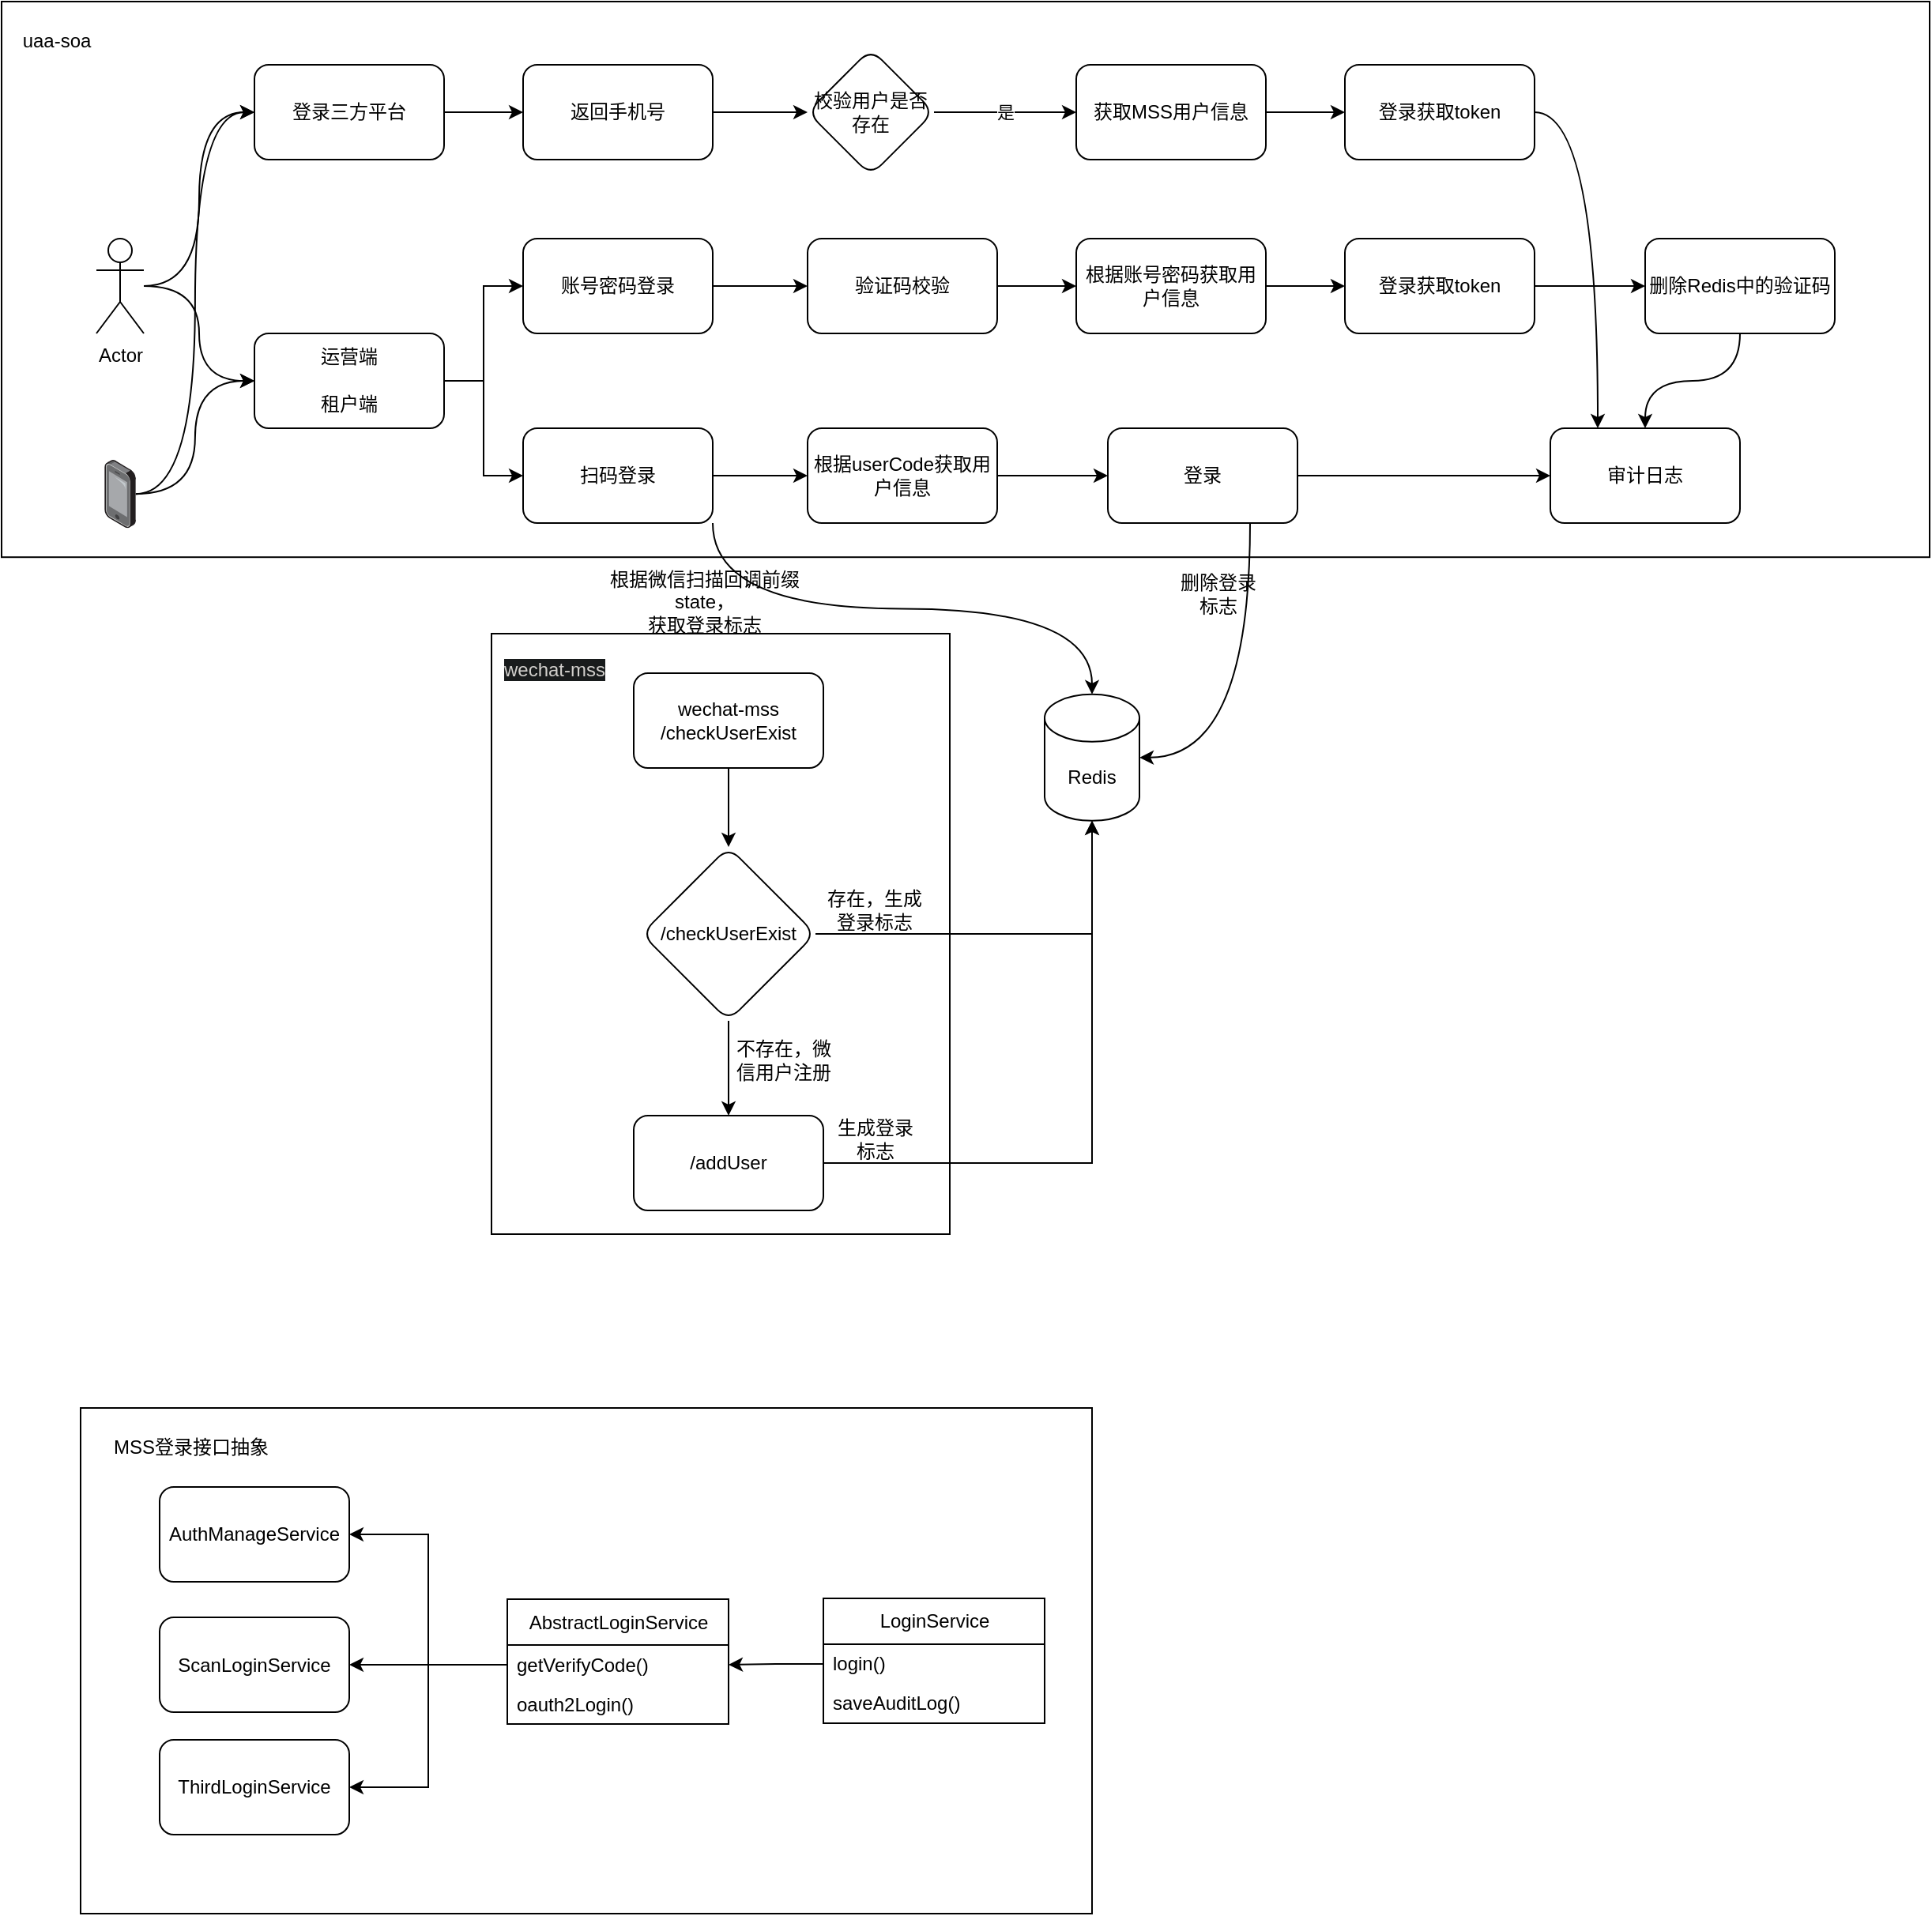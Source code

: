 <mxfile version="20.5.1" type="github">
  <diagram id="CSHMHOhT1F40CPSZBinU" name="第 1 页">
    <mxGraphModel dx="1108" dy="1619" grid="1" gridSize="10" guides="1" tooltips="1" connect="1" arrows="1" fold="1" page="1" pageScale="1" pageWidth="827" pageHeight="1169" math="0" shadow="0">
      <root>
        <mxCell id="0" />
        <mxCell id="1" parent="0" />
        <mxCell id="W6JuPS5p_Wff2jWadVtR-45" value="" style="rounded=0;whiteSpace=wrap;html=1;" parent="1" vertex="1">
          <mxGeometry x="20" y="-90" width="1220" height="351.6" as="geometry" />
        </mxCell>
        <mxCell id="W6JuPS5p_Wff2jWadVtR-15" value="" style="rounded=0;whiteSpace=wrap;html=1;" parent="1" vertex="1">
          <mxGeometry x="330" y="310" width="290" height="380" as="geometry" />
        </mxCell>
        <mxCell id="dLf7UNA71OGZmiSOI_5H-50" value="" style="rounded=0;whiteSpace=wrap;html=1;" parent="1" vertex="1">
          <mxGeometry x="70" y="800" width="640" height="320" as="geometry" />
        </mxCell>
        <mxCell id="b52GCULrHhmh10Wu_USz-11" style="edgeStyle=orthogonalEdgeStyle;rounded=0;orthogonalLoop=1;jettySize=auto;html=1;entryX=0;entryY=0.5;entryDx=0;entryDy=0;curved=1;" parent="1" source="dLf7UNA71OGZmiSOI_5H-2" target="b52GCULrHhmh10Wu_USz-8" edge="1">
          <mxGeometry relative="1" as="geometry" />
        </mxCell>
        <mxCell id="937aJtxzMhDiE7O-TSph-20" style="edgeStyle=orthogonalEdgeStyle;curved=1;rounded=0;orthogonalLoop=1;jettySize=auto;html=1;entryX=0;entryY=0.5;entryDx=0;entryDy=0;" edge="1" parent="1" source="dLf7UNA71OGZmiSOI_5H-2" target="937aJtxzMhDiE7O-TSph-2">
          <mxGeometry relative="1" as="geometry" />
        </mxCell>
        <mxCell id="dLf7UNA71OGZmiSOI_5H-2" value="Actor" style="shape=umlActor;verticalLabelPosition=bottom;verticalAlign=top;html=1;outlineConnect=0;" parent="1" vertex="1">
          <mxGeometry x="80" y="60" width="30" height="60" as="geometry" />
        </mxCell>
        <mxCell id="b52GCULrHhmh10Wu_USz-12" style="edgeStyle=orthogonalEdgeStyle;rounded=0;orthogonalLoop=1;jettySize=auto;html=1;entryX=0;entryY=0.5;entryDx=0;entryDy=0;curved=1;" parent="1" source="dLf7UNA71OGZmiSOI_5H-4" target="b52GCULrHhmh10Wu_USz-8" edge="1">
          <mxGeometry relative="1" as="geometry">
            <mxPoint x="170" y="150" as="targetPoint" />
          </mxGeometry>
        </mxCell>
        <mxCell id="937aJtxzMhDiE7O-TSph-5" style="edgeStyle=orthogonalEdgeStyle;curved=1;rounded=0;orthogonalLoop=1;jettySize=auto;html=1;entryX=0;entryY=0.5;entryDx=0;entryDy=0;" edge="1" parent="1" source="dLf7UNA71OGZmiSOI_5H-4" target="937aJtxzMhDiE7O-TSph-2">
          <mxGeometry relative="1" as="geometry" />
        </mxCell>
        <mxCell id="dLf7UNA71OGZmiSOI_5H-4" value="" style="points=[];aspect=fixed;html=1;align=center;shadow=0;dashed=0;image;image=img/lib/allied_telesis/computer_and_terminals/Smartphone.svg;" parent="1" vertex="1">
          <mxGeometry x="85.1" y="200" width="19.8" height="43.2" as="geometry" />
        </mxCell>
        <mxCell id="dLf7UNA71OGZmiSOI_5H-10" value="AuthManageService" style="rounded=1;whiteSpace=wrap;html=1;" parent="1" vertex="1">
          <mxGeometry x="120" y="850" width="120" height="60" as="geometry" />
        </mxCell>
        <mxCell id="dLf7UNA71OGZmiSOI_5H-12" value="ScanLoginService" style="rounded=1;whiteSpace=wrap;html=1;" parent="1" vertex="1">
          <mxGeometry x="120" y="932.5" width="120" height="60" as="geometry" />
        </mxCell>
        <mxCell id="dLf7UNA71OGZmiSOI_5H-13" value="ThirdLoginService" style="rounded=1;whiteSpace=wrap;html=1;" parent="1" vertex="1">
          <mxGeometry x="120" y="1010" width="120" height="60" as="geometry" />
        </mxCell>
        <mxCell id="dLf7UNA71OGZmiSOI_5H-42" value="&lt;span style=&quot;font-weight: 400;&quot;&gt;AbstractLoginService&lt;/span&gt;" style="swimlane;fontStyle=1;align=center;verticalAlign=middle;childLayout=stackLayout;horizontal=1;startSize=29;horizontalStack=0;resizeParent=1;resizeParentMax=0;resizeLast=0;collapsible=0;marginBottom=0;html=1;" parent="1" vertex="1">
          <mxGeometry x="340" y="921" width="140" height="79" as="geometry" />
        </mxCell>
        <mxCell id="dLf7UNA71OGZmiSOI_5H-45" value="getVerifyCode()" style="text;html=1;strokeColor=none;fillColor=none;align=left;verticalAlign=middle;spacingLeft=4;spacingRight=4;overflow=hidden;rotatable=0;points=[[0,0.5],[1,0.5]];portConstraint=eastwest;" parent="dLf7UNA71OGZmiSOI_5H-42" vertex="1">
          <mxGeometry y="29" width="140" height="25" as="geometry" />
        </mxCell>
        <mxCell id="dLf7UNA71OGZmiSOI_5H-44" value="oauth2Login()" style="text;html=1;strokeColor=none;fillColor=none;align=left;verticalAlign=middle;spacingLeft=4;spacingRight=4;overflow=hidden;rotatable=0;points=[[0,0.5],[1,0.5]];portConstraint=eastwest;" parent="dLf7UNA71OGZmiSOI_5H-42" vertex="1">
          <mxGeometry y="54" width="140" height="25" as="geometry" />
        </mxCell>
        <mxCell id="dLf7UNA71OGZmiSOI_5H-46" style="edgeStyle=orthogonalEdgeStyle;rounded=0;orthogonalLoop=1;jettySize=auto;html=1;entryX=1;entryY=0.5;entryDx=0;entryDy=0;" parent="1" source="dLf7UNA71OGZmiSOI_5H-45" target="dLf7UNA71OGZmiSOI_5H-10" edge="1">
          <mxGeometry relative="1" as="geometry" />
        </mxCell>
        <mxCell id="dLf7UNA71OGZmiSOI_5H-47" style="edgeStyle=orthogonalEdgeStyle;rounded=0;orthogonalLoop=1;jettySize=auto;html=1;entryX=1;entryY=0.5;entryDx=0;entryDy=0;" parent="1" source="dLf7UNA71OGZmiSOI_5H-45" target="dLf7UNA71OGZmiSOI_5H-12" edge="1">
          <mxGeometry relative="1" as="geometry" />
        </mxCell>
        <mxCell id="dLf7UNA71OGZmiSOI_5H-48" style="edgeStyle=orthogonalEdgeStyle;rounded=0;orthogonalLoop=1;jettySize=auto;html=1;entryX=1;entryY=0.5;entryDx=0;entryDy=0;" parent="1" source="dLf7UNA71OGZmiSOI_5H-45" target="dLf7UNA71OGZmiSOI_5H-13" edge="1">
          <mxGeometry relative="1" as="geometry" />
        </mxCell>
        <mxCell id="dLf7UNA71OGZmiSOI_5H-51" value="MSS登录接口抽象" style="text;html=1;strokeColor=none;fillColor=none;align=center;verticalAlign=middle;whiteSpace=wrap;rounded=0;" parent="1" vertex="1">
          <mxGeometry x="80" y="810" width="120" height="30" as="geometry" />
        </mxCell>
        <mxCell id="dLf7UNA71OGZmiSOI_5H-57" value="&lt;span style=&quot;font-weight: 400;&quot;&gt;LoginService&lt;/span&gt;" style="swimlane;fontStyle=1;align=center;verticalAlign=middle;childLayout=stackLayout;horizontal=1;startSize=29;horizontalStack=0;resizeParent=1;resizeParentMax=0;resizeLast=0;collapsible=0;marginBottom=0;html=1;" parent="1" vertex="1">
          <mxGeometry x="540" y="920.5" width="140" height="79" as="geometry" />
        </mxCell>
        <mxCell id="dLf7UNA71OGZmiSOI_5H-58" value="login()" style="text;html=1;strokeColor=none;fillColor=none;align=left;verticalAlign=middle;spacingLeft=4;spacingRight=4;overflow=hidden;rotatable=0;points=[[0,0.5],[1,0.5]];portConstraint=eastwest;" parent="dLf7UNA71OGZmiSOI_5H-57" vertex="1">
          <mxGeometry y="29" width="140" height="25" as="geometry" />
        </mxCell>
        <mxCell id="dLf7UNA71OGZmiSOI_5H-59" value="saveAuditLog()" style="text;html=1;strokeColor=none;fillColor=none;align=left;verticalAlign=middle;spacingLeft=4;spacingRight=4;overflow=hidden;rotatable=0;points=[[0,0.5],[1,0.5]];portConstraint=eastwest;" parent="dLf7UNA71OGZmiSOI_5H-57" vertex="1">
          <mxGeometry y="54" width="140" height="25" as="geometry" />
        </mxCell>
        <mxCell id="dLf7UNA71OGZmiSOI_5H-60" value="" style="edgeStyle=orthogonalEdgeStyle;rounded=0;orthogonalLoop=1;jettySize=auto;html=1;entryX=1;entryY=0.5;entryDx=0;entryDy=0;" parent="1" source="dLf7UNA71OGZmiSOI_5H-58" target="dLf7UNA71OGZmiSOI_5H-45" edge="1">
          <mxGeometry relative="1" as="geometry" />
        </mxCell>
        <mxCell id="b52GCULrHhmh10Wu_USz-15" style="edgeStyle=orthogonalEdgeStyle;rounded=0;orthogonalLoop=1;jettySize=auto;html=1;entryX=0;entryY=0.5;entryDx=0;entryDy=0;" parent="1" source="b52GCULrHhmh10Wu_USz-8" target="b52GCULrHhmh10Wu_USz-13" edge="1">
          <mxGeometry relative="1" as="geometry" />
        </mxCell>
        <mxCell id="b52GCULrHhmh10Wu_USz-16" style="edgeStyle=orthogonalEdgeStyle;rounded=0;orthogonalLoop=1;jettySize=auto;html=1;" parent="1" source="b52GCULrHhmh10Wu_USz-8" target="b52GCULrHhmh10Wu_USz-14" edge="1">
          <mxGeometry relative="1" as="geometry" />
        </mxCell>
        <mxCell id="b52GCULrHhmh10Wu_USz-8" value="" style="rounded=1;whiteSpace=wrap;html=1;" parent="1" vertex="1">
          <mxGeometry x="180" y="120" width="120" height="60" as="geometry" />
        </mxCell>
        <mxCell id="b52GCULrHhmh10Wu_USz-9" value="运营端" style="text;html=1;strokeColor=none;fillColor=none;align=center;verticalAlign=middle;whiteSpace=wrap;rounded=0;" parent="1" vertex="1">
          <mxGeometry x="210" y="120" width="60" height="30" as="geometry" />
        </mxCell>
        <mxCell id="b52GCULrHhmh10Wu_USz-10" value="租户端" style="text;html=1;strokeColor=none;fillColor=none;align=center;verticalAlign=middle;whiteSpace=wrap;rounded=0;" parent="1" vertex="1">
          <mxGeometry x="210" y="150" width="60" height="30" as="geometry" />
        </mxCell>
        <mxCell id="W6JuPS5p_Wff2jWadVtR-38" value="" style="edgeStyle=orthogonalEdgeStyle;curved=1;rounded=0;orthogonalLoop=1;jettySize=auto;html=1;" parent="1" source="b52GCULrHhmh10Wu_USz-13" target="W6JuPS5p_Wff2jWadVtR-35" edge="1">
          <mxGeometry relative="1" as="geometry" />
        </mxCell>
        <mxCell id="b52GCULrHhmh10Wu_USz-13" value="账号密码登录" style="rounded=1;whiteSpace=wrap;html=1;" parent="1" vertex="1">
          <mxGeometry x="350" y="60" width="120" height="60" as="geometry" />
        </mxCell>
        <mxCell id="W6JuPS5p_Wff2jWadVtR-24" value="" style="edgeStyle=orthogonalEdgeStyle;rounded=0;orthogonalLoop=1;jettySize=auto;html=1;" parent="1" source="b52GCULrHhmh10Wu_USz-14" target="W6JuPS5p_Wff2jWadVtR-23" edge="1">
          <mxGeometry relative="1" as="geometry" />
        </mxCell>
        <mxCell id="937aJtxzMhDiE7O-TSph-1" style="edgeStyle=orthogonalEdgeStyle;rounded=0;orthogonalLoop=1;jettySize=auto;html=1;exitX=1;exitY=1;exitDx=0;exitDy=0;curved=1;" edge="1" parent="1" source="b52GCULrHhmh10Wu_USz-14" target="W6JuPS5p_Wff2jWadVtR-7">
          <mxGeometry relative="1" as="geometry" />
        </mxCell>
        <mxCell id="b52GCULrHhmh10Wu_USz-14" value="扫码登录" style="rounded=1;whiteSpace=wrap;html=1;" parent="1" vertex="1">
          <mxGeometry x="350" y="180" width="120" height="60" as="geometry" />
        </mxCell>
        <mxCell id="W6JuPS5p_Wff2jWadVtR-5" value="" style="edgeStyle=orthogonalEdgeStyle;rounded=0;orthogonalLoop=1;jettySize=auto;html=1;" parent="1" source="W6JuPS5p_Wff2jWadVtR-1" target="W6JuPS5p_Wff2jWadVtR-4" edge="1">
          <mxGeometry relative="1" as="geometry" />
        </mxCell>
        <mxCell id="W6JuPS5p_Wff2jWadVtR-1" value="wechat-mss&lt;br&gt;/checkUserExist" style="rounded=1;whiteSpace=wrap;html=1;" parent="1" vertex="1">
          <mxGeometry x="420" y="335" width="120" height="60" as="geometry" />
        </mxCell>
        <mxCell id="W6JuPS5p_Wff2jWadVtR-12" style="edgeStyle=orthogonalEdgeStyle;rounded=0;orthogonalLoop=1;jettySize=auto;html=1;entryX=0.5;entryY=1;entryDx=0;entryDy=0;entryPerimeter=0;" parent="1" source="W6JuPS5p_Wff2jWadVtR-2" target="W6JuPS5p_Wff2jWadVtR-7" edge="1">
          <mxGeometry relative="1" as="geometry" />
        </mxCell>
        <mxCell id="W6JuPS5p_Wff2jWadVtR-2" value="/addUser" style="rounded=1;whiteSpace=wrap;html=1;" parent="1" vertex="1">
          <mxGeometry x="420" y="615" width="120" height="60" as="geometry" />
        </mxCell>
        <mxCell id="W6JuPS5p_Wff2jWadVtR-8" style="edgeStyle=orthogonalEdgeStyle;rounded=0;orthogonalLoop=1;jettySize=auto;html=1;" parent="1" source="W6JuPS5p_Wff2jWadVtR-4" target="W6JuPS5p_Wff2jWadVtR-7" edge="1">
          <mxGeometry relative="1" as="geometry">
            <mxPoint x="580" y="500" as="targetPoint" />
          </mxGeometry>
        </mxCell>
        <mxCell id="W6JuPS5p_Wff2jWadVtR-10" value="" style="edgeStyle=orthogonalEdgeStyle;rounded=0;orthogonalLoop=1;jettySize=auto;html=1;" parent="1" source="W6JuPS5p_Wff2jWadVtR-4" target="W6JuPS5p_Wff2jWadVtR-2" edge="1">
          <mxGeometry relative="1" as="geometry" />
        </mxCell>
        <mxCell id="W6JuPS5p_Wff2jWadVtR-4" value="/checkUserExist" style="rhombus;whiteSpace=wrap;html=1;rounded=1;" parent="1" vertex="1">
          <mxGeometry x="425" y="445" width="110" height="110" as="geometry" />
        </mxCell>
        <mxCell id="W6JuPS5p_Wff2jWadVtR-7" value="Redis" style="shape=cylinder3;whiteSpace=wrap;html=1;boundedLbl=1;backgroundOutline=1;size=15;" parent="1" vertex="1">
          <mxGeometry x="680" y="348.4" width="60" height="80" as="geometry" />
        </mxCell>
        <mxCell id="W6JuPS5p_Wff2jWadVtR-9" value="存在，生成登录标志" style="text;html=1;strokeColor=none;fillColor=none;align=center;verticalAlign=middle;whiteSpace=wrap;rounded=0;" parent="1" vertex="1">
          <mxGeometry x="540" y="470" width="65" height="30" as="geometry" />
        </mxCell>
        <mxCell id="W6JuPS5p_Wff2jWadVtR-11" value="不存在，微信用户注册" style="text;html=1;strokeColor=none;fillColor=none;align=center;verticalAlign=middle;whiteSpace=wrap;rounded=0;" parent="1" vertex="1">
          <mxGeometry x="480" y="565" width="70" height="30" as="geometry" />
        </mxCell>
        <mxCell id="W6JuPS5p_Wff2jWadVtR-13" value="生成登录标志" style="text;html=1;strokeColor=none;fillColor=none;align=center;verticalAlign=middle;whiteSpace=wrap;rounded=0;" parent="1" vertex="1">
          <mxGeometry x="542.5" y="615" width="60" height="30" as="geometry" />
        </mxCell>
        <mxCell id="W6JuPS5p_Wff2jWadVtR-16" value="&lt;span data-darkreader-inline-bgcolor=&quot;&quot; data-darkreader-inline-color=&quot;&quot; style=&quot;color: rgb(209, 207, 204); font-family: Helvetica; font-size: 12px; font-style: normal; font-variant-ligatures: normal; font-variant-caps: normal; font-weight: 400; letter-spacing: normal; orphans: 2; text-align: center; text-indent: 0px; text-transform: none; widows: 2; word-spacing: 0px; -webkit-text-stroke-width: 0px; background-color: rgb(24, 27, 28); text-decoration-thickness: initial; text-decoration-style: initial; text-decoration-color: initial; float: none; display: inline !important; --darkreader-inline-color:#b5b1ab; --darkreader-inline-bgcolor:#121314;&quot;&gt;wechat-mss&lt;/span&gt;" style="text;html=1;strokeColor=none;fillColor=none;align=center;verticalAlign=middle;whiteSpace=wrap;rounded=0;" parent="1" vertex="1">
          <mxGeometry x="330" y="318.4" width="80" height="30" as="geometry" />
        </mxCell>
        <mxCell id="W6JuPS5p_Wff2jWadVtR-19" value="根据微信扫描回调前缀state，&lt;br&gt;获取登录标志" style="text;html=1;strokeColor=none;fillColor=none;align=center;verticalAlign=middle;whiteSpace=wrap;rounded=0;" parent="1" vertex="1">
          <mxGeometry x="395" y="261.6" width="140" height="56.8" as="geometry" />
        </mxCell>
        <mxCell id="W6JuPS5p_Wff2jWadVtR-26" value="" style="edgeStyle=orthogonalEdgeStyle;rounded=0;orthogonalLoop=1;jettySize=auto;html=1;" parent="1" source="W6JuPS5p_Wff2jWadVtR-23" target="W6JuPS5p_Wff2jWadVtR-25" edge="1">
          <mxGeometry relative="1" as="geometry" />
        </mxCell>
        <mxCell id="W6JuPS5p_Wff2jWadVtR-23" value="根据userCode获取用户信息" style="rounded=1;whiteSpace=wrap;html=1;" parent="1" vertex="1">
          <mxGeometry x="530" y="180" width="120" height="60" as="geometry" />
        </mxCell>
        <mxCell id="W6JuPS5p_Wff2jWadVtR-31" style="edgeStyle=orthogonalEdgeStyle;curved=1;rounded=0;orthogonalLoop=1;jettySize=auto;html=1;entryX=1;entryY=0.5;entryDx=0;entryDy=0;entryPerimeter=0;exitX=0.75;exitY=1;exitDx=0;exitDy=0;" parent="1" source="W6JuPS5p_Wff2jWadVtR-25" target="W6JuPS5p_Wff2jWadVtR-7" edge="1">
          <mxGeometry relative="1" as="geometry" />
        </mxCell>
        <mxCell id="W6JuPS5p_Wff2jWadVtR-34" value="" style="edgeStyle=orthogonalEdgeStyle;curved=1;rounded=0;orthogonalLoop=1;jettySize=auto;html=1;" parent="1" source="W6JuPS5p_Wff2jWadVtR-25" target="W6JuPS5p_Wff2jWadVtR-33" edge="1">
          <mxGeometry relative="1" as="geometry" />
        </mxCell>
        <mxCell id="W6JuPS5p_Wff2jWadVtR-25" value="登录" style="rounded=1;whiteSpace=wrap;html=1;" parent="1" vertex="1">
          <mxGeometry x="720" y="180" width="120" height="60" as="geometry" />
        </mxCell>
        <mxCell id="W6JuPS5p_Wff2jWadVtR-32" value="删除登录标志" style="text;html=1;strokeColor=none;fillColor=none;align=center;verticalAlign=middle;whiteSpace=wrap;rounded=0;" parent="1" vertex="1">
          <mxGeometry x="760" y="270" width="60" height="30" as="geometry" />
        </mxCell>
        <mxCell id="W6JuPS5p_Wff2jWadVtR-33" value="审计日志" style="rounded=1;whiteSpace=wrap;html=1;" parent="1" vertex="1">
          <mxGeometry x="1000" y="180" width="120" height="60" as="geometry" />
        </mxCell>
        <mxCell id="W6JuPS5p_Wff2jWadVtR-39" value="" style="edgeStyle=orthogonalEdgeStyle;curved=1;rounded=0;orthogonalLoop=1;jettySize=auto;html=1;" parent="1" source="W6JuPS5p_Wff2jWadVtR-35" target="W6JuPS5p_Wff2jWadVtR-36" edge="1">
          <mxGeometry relative="1" as="geometry" />
        </mxCell>
        <mxCell id="W6JuPS5p_Wff2jWadVtR-35" value="验证码校验" style="rounded=1;whiteSpace=wrap;html=1;" parent="1" vertex="1">
          <mxGeometry x="530" y="60" width="120" height="60" as="geometry" />
        </mxCell>
        <mxCell id="W6JuPS5p_Wff2jWadVtR-41" value="" style="edgeStyle=orthogonalEdgeStyle;curved=1;rounded=0;orthogonalLoop=1;jettySize=auto;html=1;" parent="1" source="W6JuPS5p_Wff2jWadVtR-36" target="W6JuPS5p_Wff2jWadVtR-40" edge="1">
          <mxGeometry relative="1" as="geometry" />
        </mxCell>
        <mxCell id="W6JuPS5p_Wff2jWadVtR-36" value="根据账号密码获取用户信息" style="rounded=1;whiteSpace=wrap;html=1;" parent="1" vertex="1">
          <mxGeometry x="700" y="60" width="120" height="60" as="geometry" />
        </mxCell>
        <mxCell id="W6JuPS5p_Wff2jWadVtR-43" value="" style="edgeStyle=orthogonalEdgeStyle;curved=1;rounded=0;orthogonalLoop=1;jettySize=auto;html=1;" parent="1" source="W6JuPS5p_Wff2jWadVtR-40" target="W6JuPS5p_Wff2jWadVtR-42" edge="1">
          <mxGeometry relative="1" as="geometry" />
        </mxCell>
        <mxCell id="W6JuPS5p_Wff2jWadVtR-40" value="登录获取token" style="rounded=1;whiteSpace=wrap;html=1;" parent="1" vertex="1">
          <mxGeometry x="870" y="60" width="120" height="60" as="geometry" />
        </mxCell>
        <mxCell id="W6JuPS5p_Wff2jWadVtR-44" style="edgeStyle=orthogonalEdgeStyle;curved=1;rounded=0;orthogonalLoop=1;jettySize=auto;html=1;entryX=0.5;entryY=0;entryDx=0;entryDy=0;" parent="1" source="W6JuPS5p_Wff2jWadVtR-42" target="W6JuPS5p_Wff2jWadVtR-33" edge="1">
          <mxGeometry relative="1" as="geometry" />
        </mxCell>
        <mxCell id="W6JuPS5p_Wff2jWadVtR-42" value="删除Redis中的验证码" style="rounded=1;whiteSpace=wrap;html=1;" parent="1" vertex="1">
          <mxGeometry x="1060" y="60" width="120" height="60" as="geometry" />
        </mxCell>
        <mxCell id="W6JuPS5p_Wff2jWadVtR-46" value="uaa-soa" style="text;html=1;strokeColor=none;fillColor=none;align=center;verticalAlign=middle;whiteSpace=wrap;rounded=0;" parent="1" vertex="1">
          <mxGeometry x="25.1" y="-80" width="60" height="30" as="geometry" />
        </mxCell>
        <mxCell id="937aJtxzMhDiE7O-TSph-7" value="" style="edgeStyle=orthogonalEdgeStyle;curved=1;rounded=0;orthogonalLoop=1;jettySize=auto;html=1;" edge="1" parent="1" source="937aJtxzMhDiE7O-TSph-2" target="937aJtxzMhDiE7O-TSph-6">
          <mxGeometry relative="1" as="geometry" />
        </mxCell>
        <mxCell id="937aJtxzMhDiE7O-TSph-2" value="登录三方平台" style="rounded=1;whiteSpace=wrap;html=1;" vertex="1" parent="1">
          <mxGeometry x="180" y="-50" width="120" height="60" as="geometry" />
        </mxCell>
        <mxCell id="937aJtxzMhDiE7O-TSph-11" value="" style="edgeStyle=orthogonalEdgeStyle;curved=1;rounded=0;orthogonalLoop=1;jettySize=auto;html=1;" edge="1" parent="1" source="937aJtxzMhDiE7O-TSph-6" target="937aJtxzMhDiE7O-TSph-10">
          <mxGeometry relative="1" as="geometry" />
        </mxCell>
        <mxCell id="937aJtxzMhDiE7O-TSph-6" value="返回手机号" style="rounded=1;whiteSpace=wrap;html=1;" vertex="1" parent="1">
          <mxGeometry x="350" y="-50" width="120" height="60" as="geometry" />
        </mxCell>
        <mxCell id="937aJtxzMhDiE7O-TSph-13" value="是" style="edgeStyle=orthogonalEdgeStyle;curved=1;rounded=0;orthogonalLoop=1;jettySize=auto;html=1;" edge="1" parent="1" source="937aJtxzMhDiE7O-TSph-10" target="937aJtxzMhDiE7O-TSph-12">
          <mxGeometry relative="1" as="geometry" />
        </mxCell>
        <mxCell id="937aJtxzMhDiE7O-TSph-10" value="校验用户是否存在" style="rhombus;whiteSpace=wrap;html=1;rounded=1;" vertex="1" parent="1">
          <mxGeometry x="530" y="-60" width="80" height="80" as="geometry" />
        </mxCell>
        <mxCell id="937aJtxzMhDiE7O-TSph-18" value="" style="edgeStyle=orthogonalEdgeStyle;curved=1;rounded=0;orthogonalLoop=1;jettySize=auto;html=1;" edge="1" parent="1" source="937aJtxzMhDiE7O-TSph-12" target="937aJtxzMhDiE7O-TSph-17">
          <mxGeometry relative="1" as="geometry" />
        </mxCell>
        <mxCell id="937aJtxzMhDiE7O-TSph-12" value="获取MSS用户信息" style="whiteSpace=wrap;html=1;rounded=1;" vertex="1" parent="1">
          <mxGeometry x="700" y="-50" width="120" height="60" as="geometry" />
        </mxCell>
        <mxCell id="937aJtxzMhDiE7O-TSph-19" style="edgeStyle=orthogonalEdgeStyle;curved=1;rounded=0;orthogonalLoop=1;jettySize=auto;html=1;entryX=0.25;entryY=0;entryDx=0;entryDy=0;" edge="1" parent="1" source="937aJtxzMhDiE7O-TSph-17" target="W6JuPS5p_Wff2jWadVtR-33">
          <mxGeometry relative="1" as="geometry" />
        </mxCell>
        <mxCell id="937aJtxzMhDiE7O-TSph-17" value="登录获取token" style="whiteSpace=wrap;html=1;rounded=1;" vertex="1" parent="1">
          <mxGeometry x="870" y="-50" width="120" height="60" as="geometry" />
        </mxCell>
      </root>
    </mxGraphModel>
  </diagram>
</mxfile>
